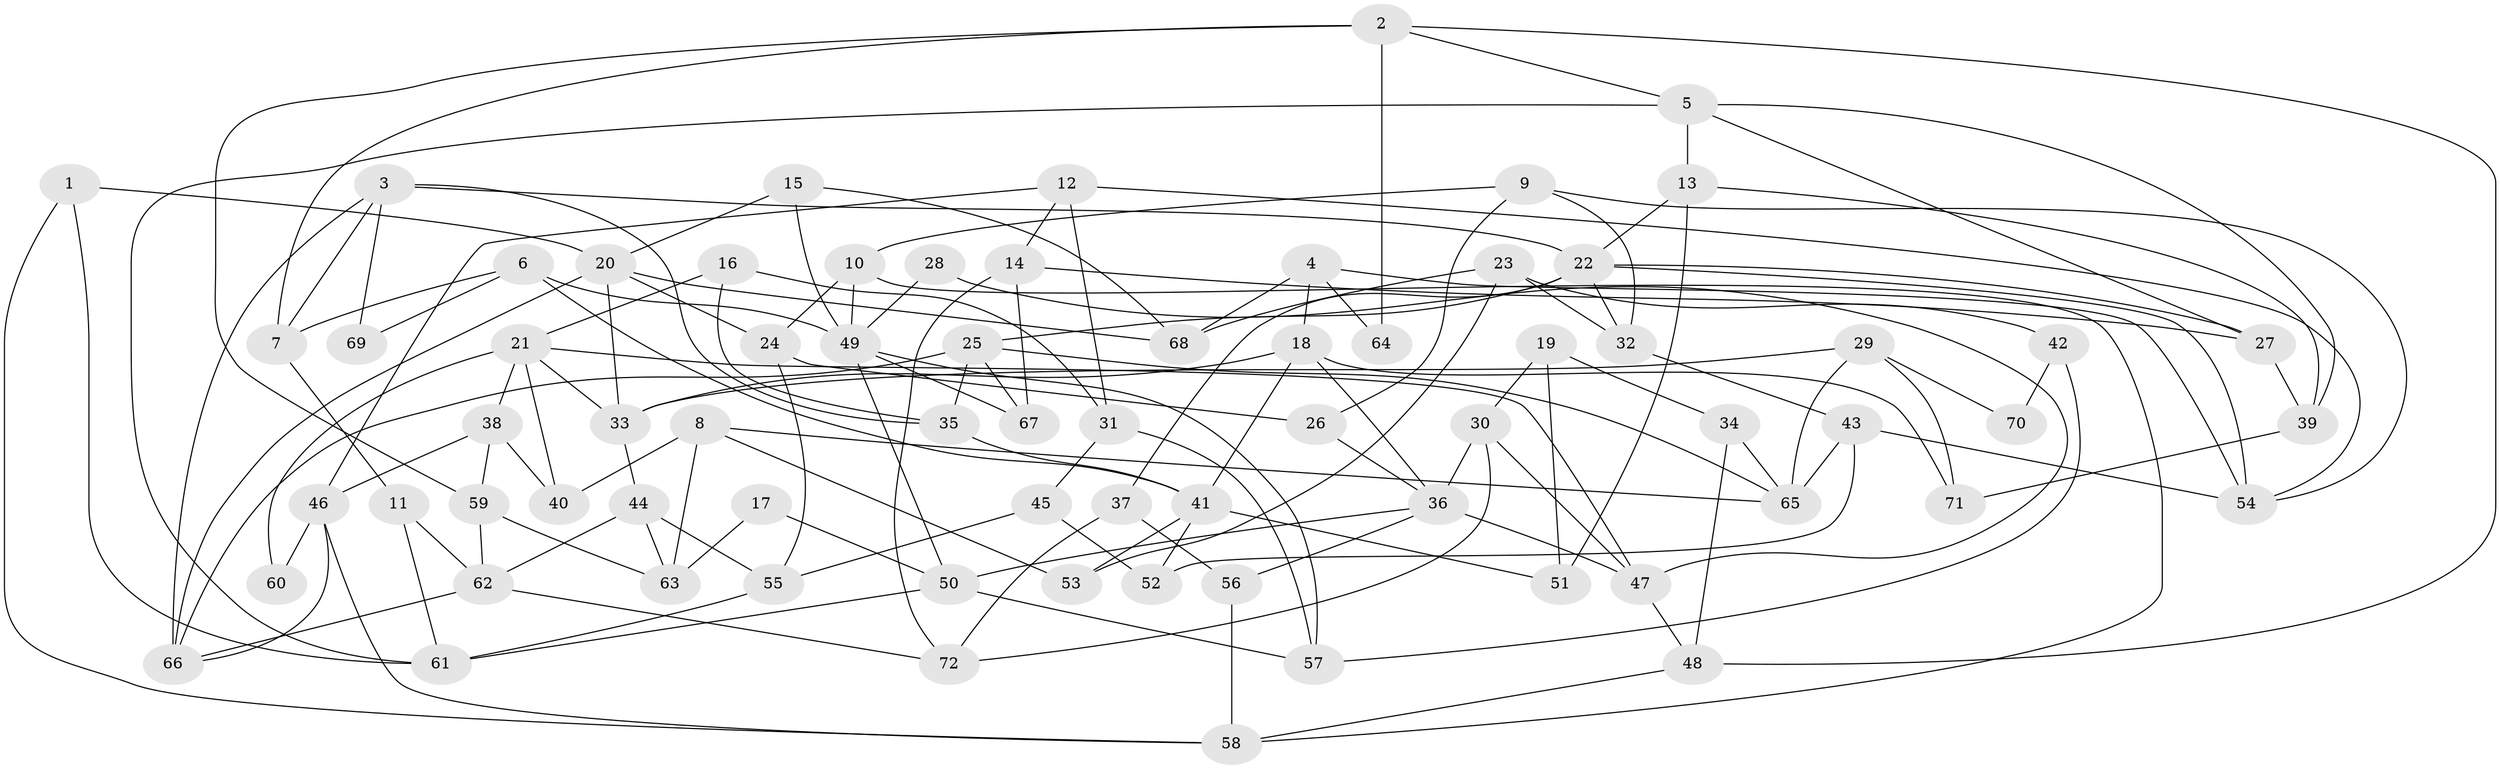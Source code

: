 // Generated by graph-tools (version 1.1) at 2025/50/03/09/25 03:50:11]
// undirected, 72 vertices, 144 edges
graph export_dot {
graph [start="1"]
  node [color=gray90,style=filled];
  1;
  2;
  3;
  4;
  5;
  6;
  7;
  8;
  9;
  10;
  11;
  12;
  13;
  14;
  15;
  16;
  17;
  18;
  19;
  20;
  21;
  22;
  23;
  24;
  25;
  26;
  27;
  28;
  29;
  30;
  31;
  32;
  33;
  34;
  35;
  36;
  37;
  38;
  39;
  40;
  41;
  42;
  43;
  44;
  45;
  46;
  47;
  48;
  49;
  50;
  51;
  52;
  53;
  54;
  55;
  56;
  57;
  58;
  59;
  60;
  61;
  62;
  63;
  64;
  65;
  66;
  67;
  68;
  69;
  70;
  71;
  72;
  1 -- 61;
  1 -- 20;
  1 -- 58;
  2 -- 59;
  2 -- 5;
  2 -- 7;
  2 -- 48;
  2 -- 64;
  3 -- 22;
  3 -- 7;
  3 -- 35;
  3 -- 66;
  3 -- 69;
  4 -- 68;
  4 -- 54;
  4 -- 18;
  4 -- 64;
  5 -- 61;
  5 -- 27;
  5 -- 13;
  5 -- 39;
  6 -- 41;
  6 -- 49;
  6 -- 7;
  6 -- 69;
  7 -- 11;
  8 -- 53;
  8 -- 63;
  8 -- 40;
  8 -- 65;
  9 -- 26;
  9 -- 54;
  9 -- 10;
  9 -- 32;
  10 -- 58;
  10 -- 24;
  10 -- 49;
  11 -- 62;
  11 -- 61;
  12 -- 54;
  12 -- 31;
  12 -- 14;
  12 -- 46;
  13 -- 39;
  13 -- 22;
  13 -- 51;
  14 -- 67;
  14 -- 27;
  14 -- 72;
  15 -- 20;
  15 -- 49;
  15 -- 68;
  16 -- 35;
  16 -- 21;
  16 -- 31;
  17 -- 50;
  17 -- 63;
  18 -- 36;
  18 -- 33;
  18 -- 41;
  18 -- 71;
  19 -- 51;
  19 -- 34;
  19 -- 30;
  20 -- 66;
  20 -- 33;
  20 -- 24;
  20 -- 68;
  21 -- 38;
  21 -- 47;
  21 -- 33;
  21 -- 40;
  21 -- 60;
  22 -- 27;
  22 -- 25;
  22 -- 32;
  22 -- 37;
  22 -- 54;
  23 -- 32;
  23 -- 68;
  23 -- 42;
  23 -- 53;
  24 -- 26;
  24 -- 55;
  25 -- 66;
  25 -- 35;
  25 -- 65;
  25 -- 67;
  26 -- 36;
  27 -- 39;
  28 -- 49;
  28 -- 47;
  29 -- 33;
  29 -- 65;
  29 -- 70;
  29 -- 71;
  30 -- 72;
  30 -- 36;
  30 -- 47;
  31 -- 57;
  31 -- 45;
  32 -- 43;
  33 -- 44;
  34 -- 48;
  34 -- 65;
  35 -- 41;
  36 -- 47;
  36 -- 50;
  36 -- 56;
  37 -- 72;
  37 -- 56;
  38 -- 46;
  38 -- 40;
  38 -- 59;
  39 -- 71;
  41 -- 51;
  41 -- 52;
  41 -- 53;
  42 -- 57;
  42 -- 70;
  43 -- 65;
  43 -- 52;
  43 -- 54;
  44 -- 55;
  44 -- 62;
  44 -- 63;
  45 -- 52;
  45 -- 55;
  46 -- 58;
  46 -- 60;
  46 -- 66;
  47 -- 48;
  48 -- 58;
  49 -- 50;
  49 -- 57;
  49 -- 67;
  50 -- 61;
  50 -- 57;
  55 -- 61;
  56 -- 58;
  59 -- 62;
  59 -- 63;
  62 -- 66;
  62 -- 72;
}
